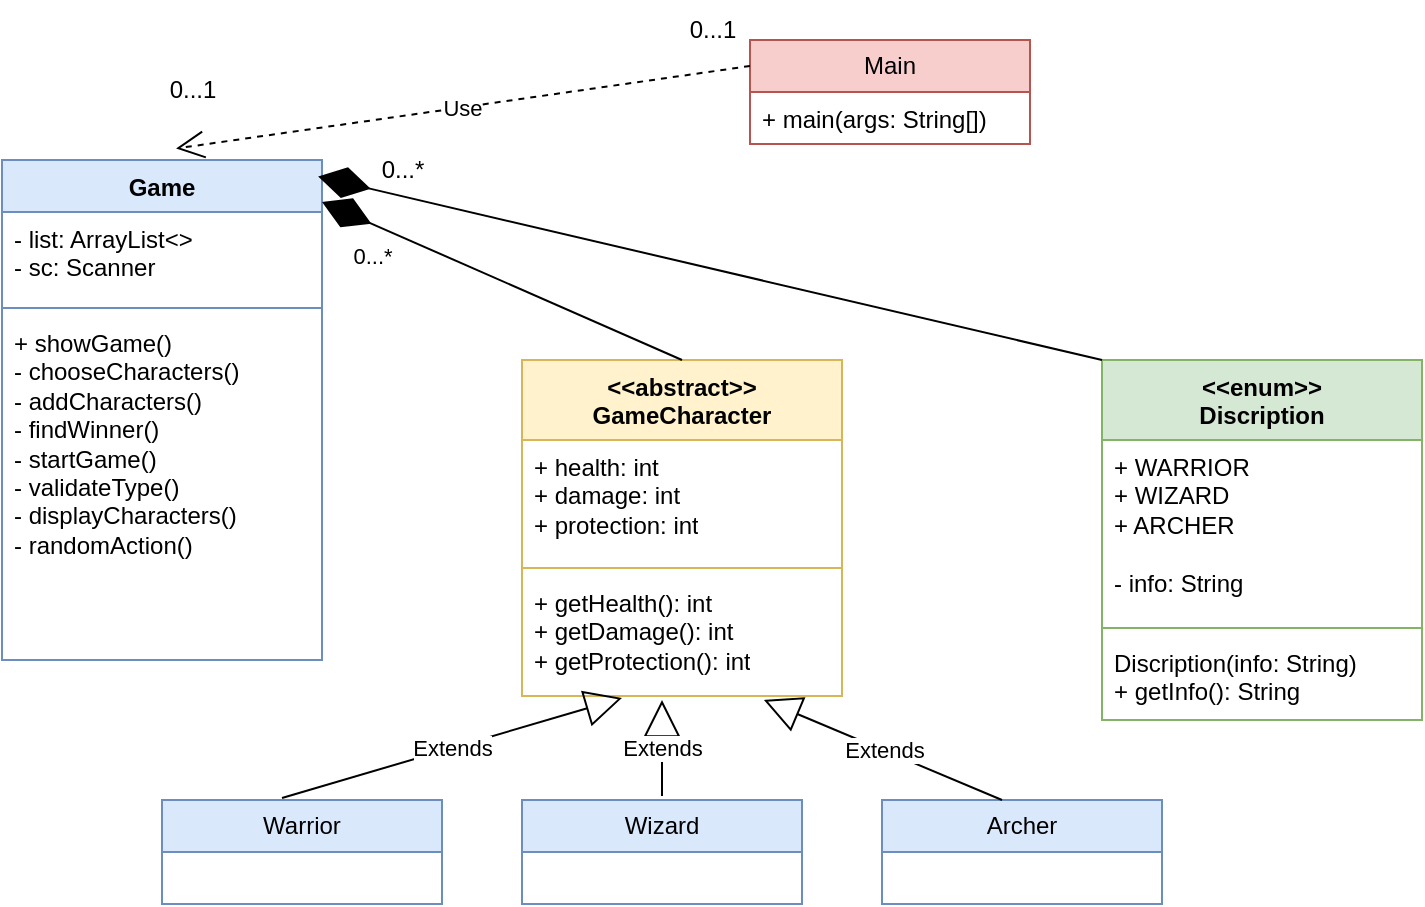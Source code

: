 <mxfile version="24.6.1" type="device">
  <diagram id="C5RBs43oDa-KdzZeNtuy" name="Page-1">
    <mxGraphModel dx="778" dy="772" grid="1" gridSize="10" guides="1" tooltips="1" connect="1" arrows="1" fold="1" page="1" pageScale="1" pageWidth="827" pageHeight="1169" math="0" shadow="0">
      <root>
        <mxCell id="WIyWlLk6GJQsqaUBKTNV-0" />
        <mxCell id="WIyWlLk6GJQsqaUBKTNV-1" parent="WIyWlLk6GJQsqaUBKTNV-0" />
        <mxCell id="-gwECXfoPwDoM2vzIa3n-8" value="&lt;div&gt;&lt;span style=&quot;background-color: initial;&quot;&gt;Main&lt;/span&gt;&lt;br&gt;&lt;/div&gt;" style="swimlane;fontStyle=0;childLayout=stackLayout;horizontal=1;startSize=26;fillColor=#f8cecc;horizontalStack=0;resizeParent=1;resizeParentMax=0;resizeLast=0;collapsible=1;marginBottom=0;whiteSpace=wrap;html=1;strokeColor=#b85450;" vertex="1" parent="WIyWlLk6GJQsqaUBKTNV-1">
          <mxGeometry x="414" y="190" width="140" height="52" as="geometry">
            <mxRectangle x="540" y="220" width="70" height="30" as="alternateBounds" />
          </mxGeometry>
        </mxCell>
        <mxCell id="-gwECXfoPwDoM2vzIa3n-9" value="+ main(args: String[])" style="text;strokeColor=none;fillColor=none;align=left;verticalAlign=top;spacingLeft=4;spacingRight=4;overflow=hidden;rotatable=0;points=[[0,0.5],[1,0.5]];portConstraint=eastwest;whiteSpace=wrap;html=1;" vertex="1" parent="-gwECXfoPwDoM2vzIa3n-8">
          <mxGeometry y="26" width="140" height="26" as="geometry" />
        </mxCell>
        <mxCell id="-gwECXfoPwDoM2vzIa3n-12" value="&amp;lt;&amp;lt;abstract&amp;gt;&amp;gt;&lt;br&gt;GameCharacter" style="swimlane;fontStyle=1;align=center;verticalAlign=top;childLayout=stackLayout;horizontal=1;startSize=40;horizontalStack=0;resizeParent=1;resizeParentMax=0;resizeLast=0;collapsible=1;marginBottom=0;whiteSpace=wrap;html=1;fillColor=#fff2cc;strokeColor=#d6b656;" vertex="1" parent="WIyWlLk6GJQsqaUBKTNV-1">
          <mxGeometry x="300" y="350" width="160" height="168" as="geometry" />
        </mxCell>
        <mxCell id="-gwECXfoPwDoM2vzIa3n-13" value="+ health: int&lt;div&gt;+ damage: int&lt;/div&gt;&lt;div&gt;+ protection: int&lt;/div&gt;" style="text;strokeColor=none;fillColor=none;align=left;verticalAlign=top;spacingLeft=4;spacingRight=4;overflow=hidden;rotatable=0;points=[[0,0.5],[1,0.5]];portConstraint=eastwest;whiteSpace=wrap;html=1;" vertex="1" parent="-gwECXfoPwDoM2vzIa3n-12">
          <mxGeometry y="40" width="160" height="60" as="geometry" />
        </mxCell>
        <mxCell id="-gwECXfoPwDoM2vzIa3n-14" value="" style="line;strokeWidth=1;fillColor=none;align=left;verticalAlign=middle;spacingTop=-1;spacingLeft=3;spacingRight=3;rotatable=0;labelPosition=right;points=[];portConstraint=eastwest;strokeColor=inherit;" vertex="1" parent="-gwECXfoPwDoM2vzIa3n-12">
          <mxGeometry y="100" width="160" height="8" as="geometry" />
        </mxCell>
        <mxCell id="-gwECXfoPwDoM2vzIa3n-15" value="+ getHealth(): int&lt;div&gt;+ getDamage(): int&lt;/div&gt;&lt;div&gt;+ getProtection(): int&lt;/div&gt;" style="text;strokeColor=none;fillColor=none;align=left;verticalAlign=top;spacingLeft=4;spacingRight=4;overflow=hidden;rotatable=0;points=[[0,0.5],[1,0.5]];portConstraint=eastwest;whiteSpace=wrap;html=1;" vertex="1" parent="-gwECXfoPwDoM2vzIa3n-12">
          <mxGeometry y="108" width="160" height="60" as="geometry" />
        </mxCell>
        <mxCell id="-gwECXfoPwDoM2vzIa3n-22" value="Wizard" style="swimlane;fontStyle=0;childLayout=stackLayout;horizontal=1;startSize=26;fillColor=#dae8fc;horizontalStack=0;resizeParent=1;resizeParentMax=0;resizeLast=0;collapsible=1;marginBottom=0;whiteSpace=wrap;html=1;strokeColor=#6c8ebf;" vertex="1" parent="WIyWlLk6GJQsqaUBKTNV-1">
          <mxGeometry x="300" y="570" width="140" height="52" as="geometry" />
        </mxCell>
        <mxCell id="-gwECXfoPwDoM2vzIa3n-16" value="Warrior" style="swimlane;fontStyle=0;childLayout=stackLayout;horizontal=1;startSize=26;fillColor=#dae8fc;horizontalStack=0;resizeParent=1;resizeParentMax=0;resizeLast=0;collapsible=1;marginBottom=0;whiteSpace=wrap;html=1;strokeColor=#6c8ebf;" vertex="1" parent="WIyWlLk6GJQsqaUBKTNV-1">
          <mxGeometry x="120" y="570" width="140" height="52" as="geometry" />
        </mxCell>
        <mxCell id="-gwECXfoPwDoM2vzIa3n-25" value="Extends" style="endArrow=block;endSize=16;endFill=0;html=1;rounded=0;" edge="1" parent="-gwECXfoPwDoM2vzIa3n-16">
          <mxGeometry width="160" relative="1" as="geometry">
            <mxPoint x="60" y="-1" as="sourcePoint" />
            <mxPoint x="230" y="-51" as="targetPoint" />
            <Array as="points" />
          </mxGeometry>
        </mxCell>
        <mxCell id="-gwECXfoPwDoM2vzIa3n-23" value="Archer" style="swimlane;fontStyle=0;childLayout=stackLayout;horizontal=1;startSize=26;fillColor=#dae8fc;horizontalStack=0;resizeParent=1;resizeParentMax=0;resizeLast=0;collapsible=1;marginBottom=0;whiteSpace=wrap;html=1;strokeColor=#6c8ebf;" vertex="1" parent="WIyWlLk6GJQsqaUBKTNV-1">
          <mxGeometry x="480" y="570" width="140" height="52" as="geometry" />
        </mxCell>
        <mxCell id="-gwECXfoPwDoM2vzIa3n-26" value="Extends" style="endArrow=block;endSize=16;endFill=0;html=1;rounded=0;" edge="1" parent="WIyWlLk6GJQsqaUBKTNV-1">
          <mxGeometry width="160" relative="1" as="geometry">
            <mxPoint x="370" y="568" as="sourcePoint" />
            <mxPoint x="370" y="520" as="targetPoint" />
            <Array as="points" />
          </mxGeometry>
        </mxCell>
        <mxCell id="-gwECXfoPwDoM2vzIa3n-27" value="Extends" style="endArrow=block;endSize=16;endFill=0;html=1;rounded=0;entryX=0.756;entryY=1.033;entryDx=0;entryDy=0;entryPerimeter=0;" edge="1" parent="WIyWlLk6GJQsqaUBKTNV-1" target="-gwECXfoPwDoM2vzIa3n-15">
          <mxGeometry width="160" relative="1" as="geometry">
            <mxPoint x="540" y="570" as="sourcePoint" />
            <mxPoint x="710" y="520" as="targetPoint" />
            <Array as="points" />
          </mxGeometry>
        </mxCell>
        <mxCell id="-gwECXfoPwDoM2vzIa3n-28" value="&amp;lt;&amp;lt;enum&amp;gt;&amp;gt;&lt;div&gt;Discription&lt;/div&gt;" style="swimlane;fontStyle=1;align=center;verticalAlign=top;childLayout=stackLayout;horizontal=1;startSize=40;horizontalStack=0;resizeParent=1;resizeParentMax=0;resizeLast=0;collapsible=1;marginBottom=0;whiteSpace=wrap;html=1;fillColor=#d5e8d4;strokeColor=#82b366;" vertex="1" parent="WIyWlLk6GJQsqaUBKTNV-1">
          <mxGeometry x="590" y="350" width="160" height="180" as="geometry" />
        </mxCell>
        <mxCell id="-gwECXfoPwDoM2vzIa3n-29" value="+ WARRIOR&lt;div&gt;+ WIZARD&lt;/div&gt;&lt;div&gt;+ ARCHER&lt;/div&gt;&lt;div&gt;&lt;br&gt;&lt;/div&gt;&lt;div&gt;- info: String&lt;/div&gt;" style="text;strokeColor=none;fillColor=none;align=left;verticalAlign=top;spacingLeft=4;spacingRight=4;overflow=hidden;rotatable=0;points=[[0,0.5],[1,0.5]];portConstraint=eastwest;whiteSpace=wrap;html=1;" vertex="1" parent="-gwECXfoPwDoM2vzIa3n-28">
          <mxGeometry y="40" width="160" height="90" as="geometry" />
        </mxCell>
        <mxCell id="-gwECXfoPwDoM2vzIa3n-30" value="" style="line;strokeWidth=1;fillColor=none;align=left;verticalAlign=middle;spacingTop=-1;spacingLeft=3;spacingRight=3;rotatable=0;labelPosition=right;points=[];portConstraint=eastwest;strokeColor=inherit;" vertex="1" parent="-gwECXfoPwDoM2vzIa3n-28">
          <mxGeometry y="130" width="160" height="8" as="geometry" />
        </mxCell>
        <mxCell id="-gwECXfoPwDoM2vzIa3n-31" value="Discription(info: String)&lt;div&gt;+ getInfo(): String&lt;/div&gt;" style="text;strokeColor=none;fillColor=none;align=left;verticalAlign=top;spacingLeft=4;spacingRight=4;overflow=hidden;rotatable=0;points=[[0,0.5],[1,0.5]];portConstraint=eastwest;whiteSpace=wrap;html=1;" vertex="1" parent="-gwECXfoPwDoM2vzIa3n-28">
          <mxGeometry y="138" width="160" height="42" as="geometry" />
        </mxCell>
        <mxCell id="-gwECXfoPwDoM2vzIa3n-32" value="Game" style="swimlane;fontStyle=1;align=center;verticalAlign=top;childLayout=stackLayout;horizontal=1;startSize=26;horizontalStack=0;resizeParent=1;resizeParentMax=0;resizeLast=0;collapsible=1;marginBottom=0;whiteSpace=wrap;html=1;fillColor=#dae8fc;strokeColor=#6c8ebf;" vertex="1" parent="WIyWlLk6GJQsqaUBKTNV-1">
          <mxGeometry x="40" y="250" width="160" height="250" as="geometry" />
        </mxCell>
        <mxCell id="-gwECXfoPwDoM2vzIa3n-33" value="- list: ArrayList&amp;lt;&amp;gt;&lt;div&gt;- sc: Scanner&lt;/div&gt;" style="text;strokeColor=none;fillColor=none;align=left;verticalAlign=top;spacingLeft=4;spacingRight=4;overflow=hidden;rotatable=0;points=[[0,0.5],[1,0.5]];portConstraint=eastwest;whiteSpace=wrap;html=1;" vertex="1" parent="-gwECXfoPwDoM2vzIa3n-32">
          <mxGeometry y="26" width="160" height="44" as="geometry" />
        </mxCell>
        <mxCell id="-gwECXfoPwDoM2vzIa3n-34" value="" style="line;strokeWidth=1;fillColor=none;align=left;verticalAlign=middle;spacingTop=-1;spacingLeft=3;spacingRight=3;rotatable=0;labelPosition=right;points=[];portConstraint=eastwest;strokeColor=inherit;" vertex="1" parent="-gwECXfoPwDoM2vzIa3n-32">
          <mxGeometry y="70" width="160" height="8" as="geometry" />
        </mxCell>
        <mxCell id="-gwECXfoPwDoM2vzIa3n-35" value="+ showGame()&lt;div&gt;- chooseCharacters()&lt;/div&gt;&lt;div&gt;- addCharacters()&lt;/div&gt;&lt;div&gt;- findWinner()&lt;/div&gt;&lt;div&gt;- startGame()&lt;/div&gt;&lt;div&gt;- validateType()&lt;/div&gt;&lt;div&gt;- displayCharacters()&lt;/div&gt;&lt;div&gt;- randomAction()&lt;/div&gt;" style="text;strokeColor=none;fillColor=none;align=left;verticalAlign=top;spacingLeft=4;spacingRight=4;overflow=hidden;rotatable=0;points=[[0,0.5],[1,0.5]];portConstraint=eastwest;whiteSpace=wrap;html=1;" vertex="1" parent="-gwECXfoPwDoM2vzIa3n-32">
          <mxGeometry y="78" width="160" height="172" as="geometry" />
        </mxCell>
        <mxCell id="-gwECXfoPwDoM2vzIa3n-37" value="Use" style="endArrow=open;endSize=12;dashed=1;html=1;rounded=0;entryX=0.544;entryY=-0.023;entryDx=0;entryDy=0;entryPerimeter=0;exitX=0;exitY=0.25;exitDx=0;exitDy=0;" edge="1" parent="WIyWlLk6GJQsqaUBKTNV-1" source="-gwECXfoPwDoM2vzIa3n-8" target="-gwECXfoPwDoM2vzIa3n-32">
          <mxGeometry width="160" relative="1" as="geometry">
            <mxPoint x="414" y="150" as="sourcePoint" />
            <mxPoint x="574" y="150" as="targetPoint" />
          </mxGeometry>
        </mxCell>
        <mxCell id="-gwECXfoPwDoM2vzIa3n-42" value="0...1" style="text;html=1;align=center;verticalAlign=middle;resizable=0;points=[];autosize=1;strokeColor=none;fillColor=none;" vertex="1" parent="WIyWlLk6GJQsqaUBKTNV-1">
          <mxGeometry x="110" y="200" width="50" height="30" as="geometry" />
        </mxCell>
        <mxCell id="-gwECXfoPwDoM2vzIa3n-43" value="0...1" style="text;html=1;align=center;verticalAlign=middle;resizable=0;points=[];autosize=1;strokeColor=none;fillColor=none;" vertex="1" parent="WIyWlLk6GJQsqaUBKTNV-1">
          <mxGeometry x="370" y="170" width="50" height="30" as="geometry" />
        </mxCell>
        <mxCell id="-gwECXfoPwDoM2vzIa3n-44" value="" style="endArrow=diamondThin;endFill=1;endSize=24;html=1;rounded=0;entryX=0.988;entryY=0.105;entryDx=0;entryDy=0;entryPerimeter=0;exitX=0;exitY=0.1;exitDx=0;exitDy=0;exitPerimeter=0;" edge="1" parent="WIyWlLk6GJQsqaUBKTNV-1">
          <mxGeometry width="160" relative="1" as="geometry">
            <mxPoint x="590" y="350" as="sourcePoint" />
            <mxPoint x="198.08" y="258.25" as="targetPoint" />
          </mxGeometry>
        </mxCell>
        <mxCell id="-gwECXfoPwDoM2vzIa3n-45" value="0...*" style="text;html=1;align=center;verticalAlign=middle;resizable=0;points=[];autosize=1;strokeColor=none;fillColor=none;" vertex="1" parent="WIyWlLk6GJQsqaUBKTNV-1">
          <mxGeometry x="220" y="240" width="40" height="30" as="geometry" />
        </mxCell>
        <mxCell id="-gwECXfoPwDoM2vzIa3n-46" value="" style="endArrow=diamondThin;endFill=1;endSize=24;html=1;rounded=0;entryX=1;entryY=-0.114;entryDx=0;entryDy=0;entryPerimeter=0;" edge="1" parent="WIyWlLk6GJQsqaUBKTNV-1" target="-gwECXfoPwDoM2vzIa3n-33">
          <mxGeometry width="160" relative="1" as="geometry">
            <mxPoint x="380" y="350" as="sourcePoint" />
            <mxPoint x="235" y="360" as="targetPoint" />
          </mxGeometry>
        </mxCell>
        <mxCell id="-gwECXfoPwDoM2vzIa3n-47" value="0...*" style="edgeLabel;html=1;align=center;verticalAlign=middle;resizable=0;points=[];" vertex="1" connectable="0" parent="-gwECXfoPwDoM2vzIa3n-46">
          <mxGeometry x="0.445" y="3" relative="1" as="geometry">
            <mxPoint x="-24" y="2" as="offset" />
          </mxGeometry>
        </mxCell>
      </root>
    </mxGraphModel>
  </diagram>
</mxfile>
